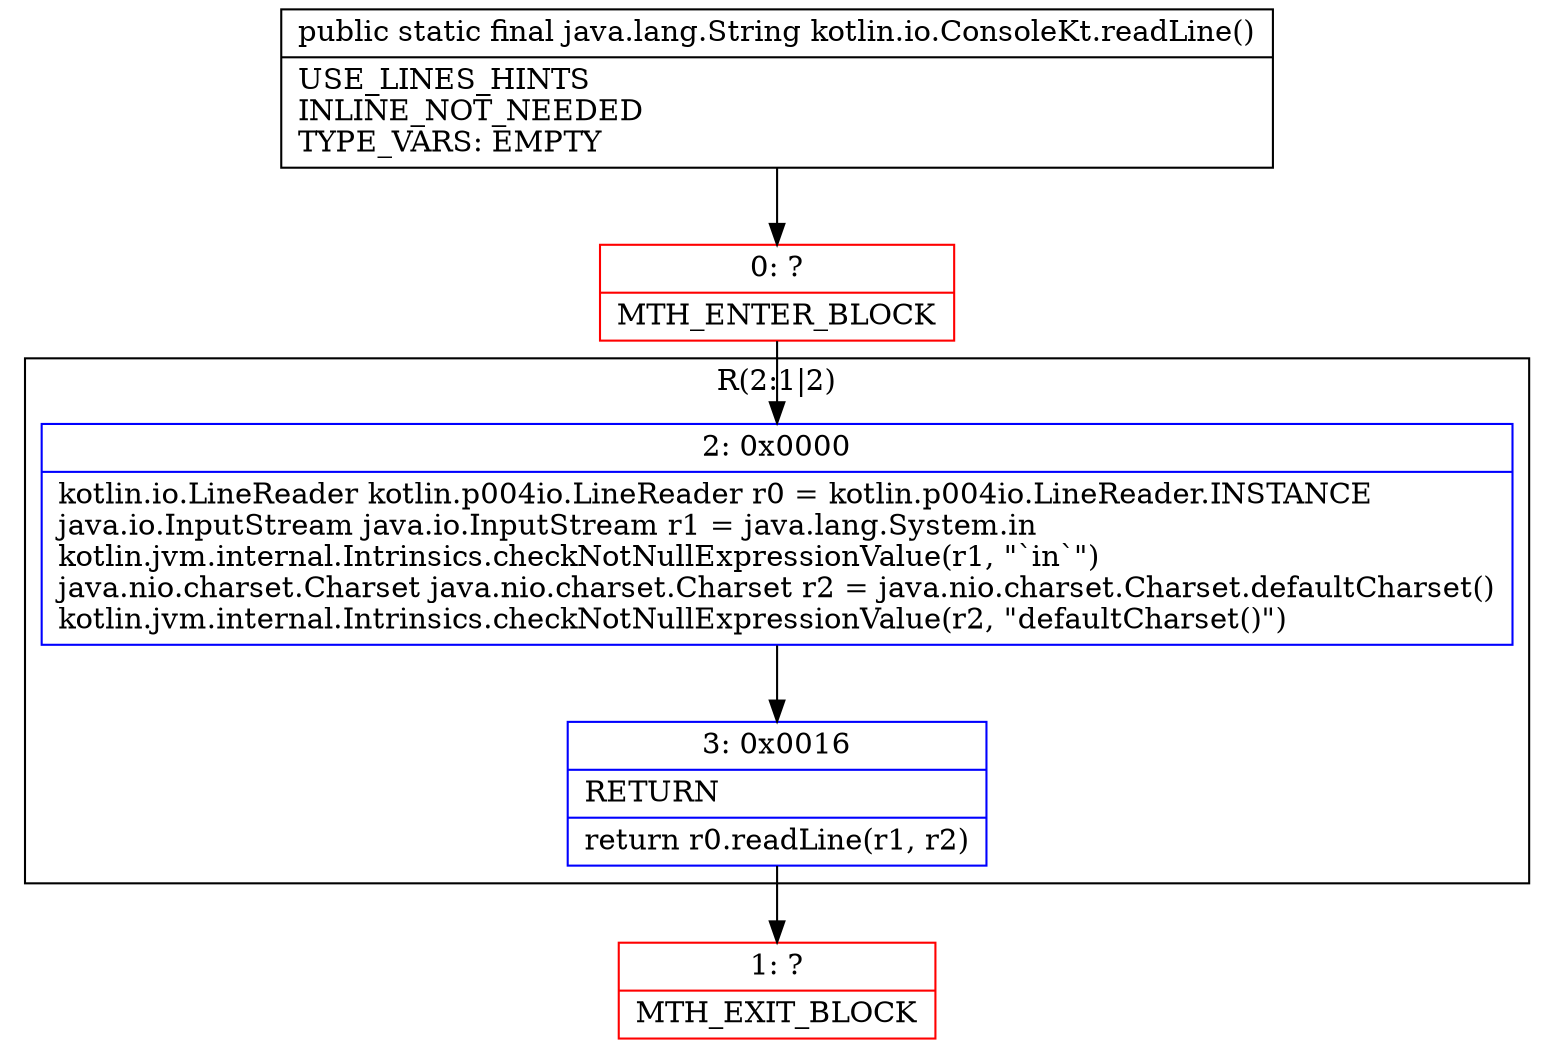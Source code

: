 digraph "CFG forkotlin.io.ConsoleKt.readLine()Ljava\/lang\/String;" {
subgraph cluster_Region_1123477092 {
label = "R(2:1|2)";
node [shape=record,color=blue];
Node_2 [shape=record,label="{2\:\ 0x0000|kotlin.io.LineReader kotlin.p004io.LineReader r0 = kotlin.p004io.LineReader.INSTANCE\ljava.io.InputStream java.io.InputStream r1 = java.lang.System.in\lkotlin.jvm.internal.Intrinsics.checkNotNullExpressionValue(r1, \"`in`\")\ljava.nio.charset.Charset java.nio.charset.Charset r2 = java.nio.charset.Charset.defaultCharset()\lkotlin.jvm.internal.Intrinsics.checkNotNullExpressionValue(r2, \"defaultCharset()\")\l}"];
Node_3 [shape=record,label="{3\:\ 0x0016|RETURN\l|return r0.readLine(r1, r2)\l}"];
}
Node_0 [shape=record,color=red,label="{0\:\ ?|MTH_ENTER_BLOCK\l}"];
Node_1 [shape=record,color=red,label="{1\:\ ?|MTH_EXIT_BLOCK\l}"];
MethodNode[shape=record,label="{public static final java.lang.String kotlin.io.ConsoleKt.readLine()  | USE_LINES_HINTS\lINLINE_NOT_NEEDED\lTYPE_VARS: EMPTY\l}"];
MethodNode -> Node_0;Node_2 -> Node_3;
Node_3 -> Node_1;
Node_0 -> Node_2;
}

